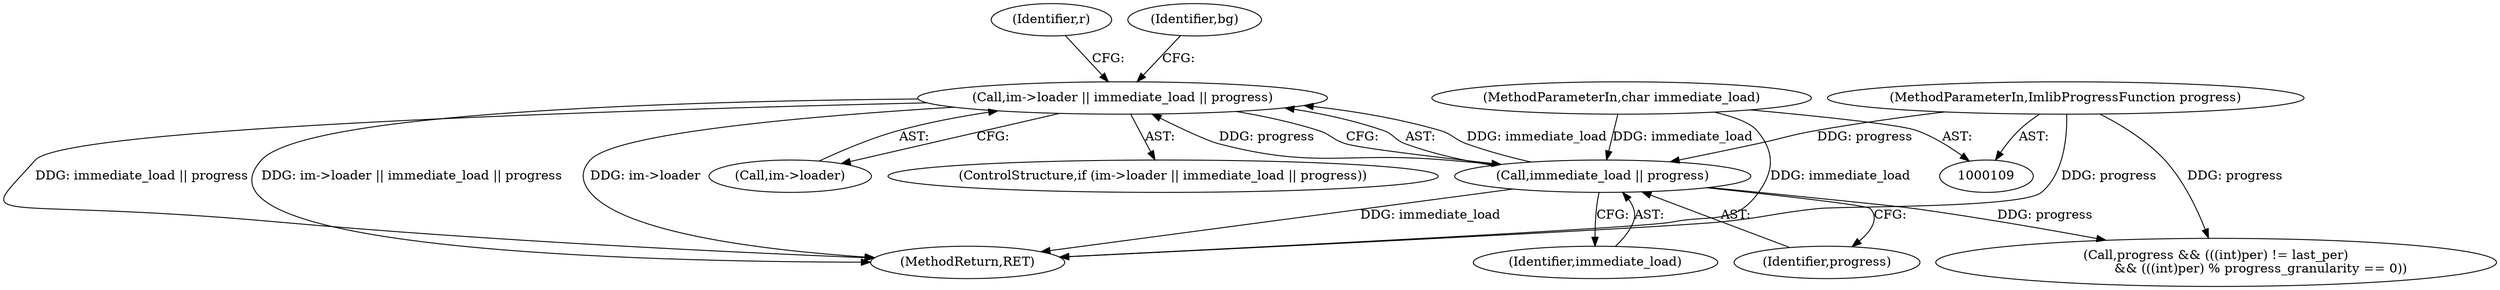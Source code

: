 digraph "0_enlightment_39641e74a560982fbf93f29bf96b37d27803cb56@pointer" {
"1000437" [label="(Call,im->loader || immediate_load || progress)"];
"1000441" [label="(Call,immediate_load || progress)"];
"1000113" [label="(MethodParameterIn,char immediate_load)"];
"1000111" [label="(MethodParameterIn,ImlibProgressFunction progress)"];
"1000604" [label="(Call,progress && (((int)per) != last_per)\n                      && (((int)per) % progress_granularity == 0))"];
"1000443" [label="(Identifier,progress)"];
"1000441" [label="(Call,immediate_load || progress)"];
"1000545" [label="(Identifier,r)"];
"1000446" [label="(Identifier,bg)"];
"1000442" [label="(Identifier,immediate_load)"];
"1000437" [label="(Call,im->loader || immediate_load || progress)"];
"1000111" [label="(MethodParameterIn,ImlibProgressFunction progress)"];
"1000438" [label="(Call,im->loader)"];
"1000113" [label="(MethodParameterIn,char immediate_load)"];
"1000644" [label="(MethodReturn,RET)"];
"1000436" [label="(ControlStructure,if (im->loader || immediate_load || progress))"];
"1000437" -> "1000436"  [label="AST: "];
"1000437" -> "1000438"  [label="CFG: "];
"1000437" -> "1000441"  [label="CFG: "];
"1000438" -> "1000437"  [label="AST: "];
"1000441" -> "1000437"  [label="AST: "];
"1000446" -> "1000437"  [label="CFG: "];
"1000545" -> "1000437"  [label="CFG: "];
"1000437" -> "1000644"  [label="DDG: im->loader || immediate_load || progress"];
"1000437" -> "1000644"  [label="DDG: im->loader"];
"1000437" -> "1000644"  [label="DDG: immediate_load || progress"];
"1000441" -> "1000437"  [label="DDG: immediate_load"];
"1000441" -> "1000437"  [label="DDG: progress"];
"1000441" -> "1000442"  [label="CFG: "];
"1000441" -> "1000443"  [label="CFG: "];
"1000442" -> "1000441"  [label="AST: "];
"1000443" -> "1000441"  [label="AST: "];
"1000441" -> "1000644"  [label="DDG: immediate_load"];
"1000113" -> "1000441"  [label="DDG: immediate_load"];
"1000111" -> "1000441"  [label="DDG: progress"];
"1000441" -> "1000604"  [label="DDG: progress"];
"1000113" -> "1000109"  [label="AST: "];
"1000113" -> "1000644"  [label="DDG: immediate_load"];
"1000111" -> "1000109"  [label="AST: "];
"1000111" -> "1000644"  [label="DDG: progress"];
"1000111" -> "1000604"  [label="DDG: progress"];
}
